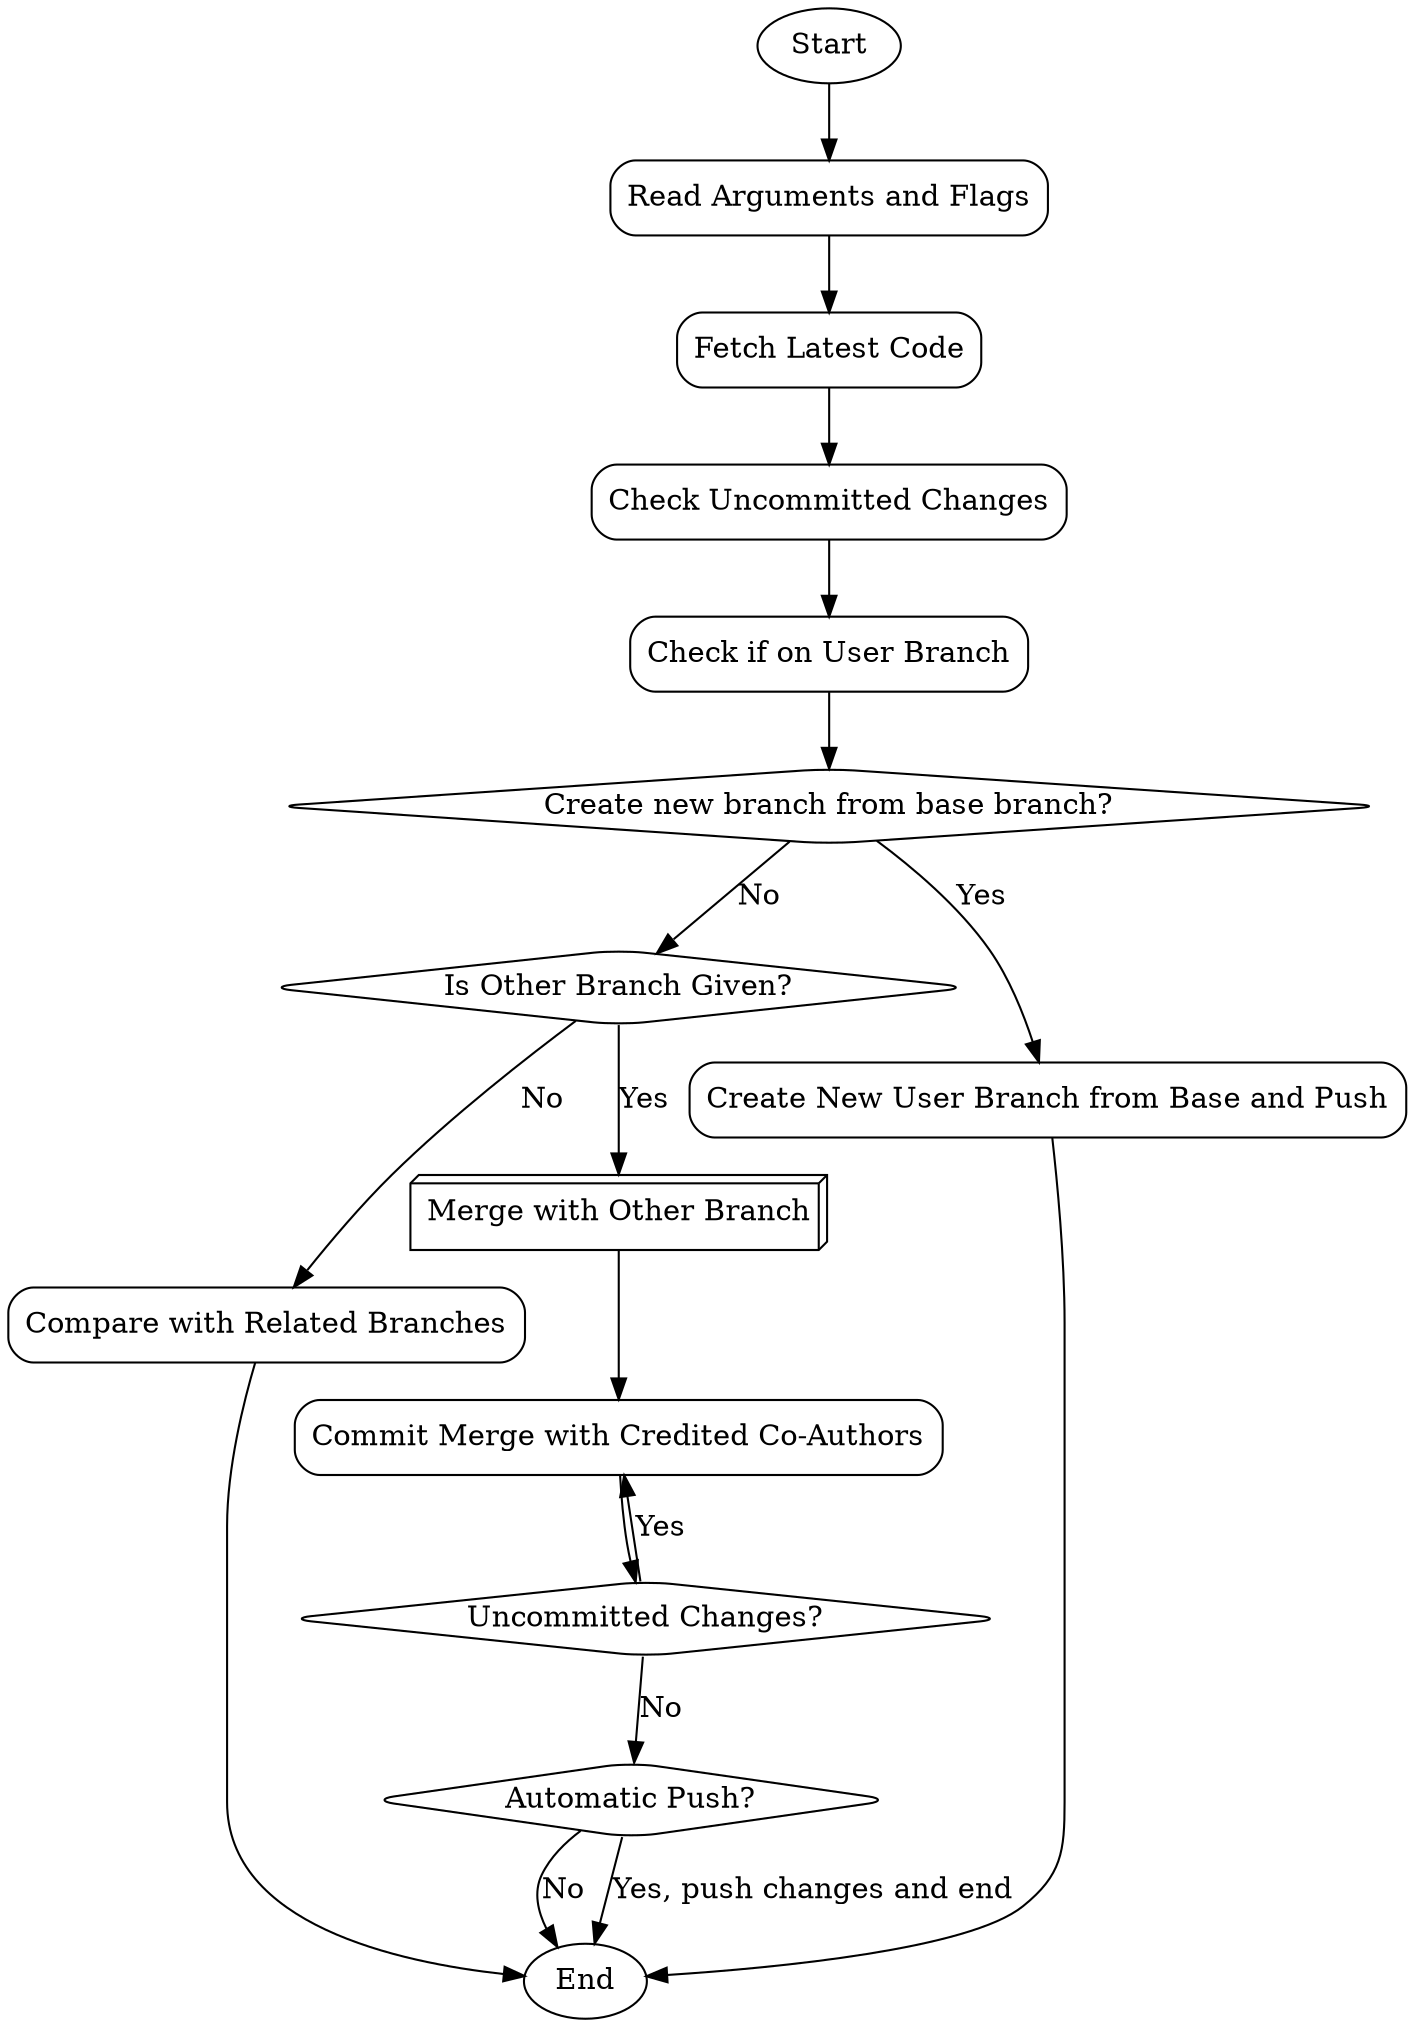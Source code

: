 digraph G {
    rankdir=TB;
    node [shape=box,  style="rounded", color="black"];
    edge [color="black", dir=forward];

    start [label="Start", shape=ellipse, color="black"];
    readArgs [label="Read Arguments and Flags"];
    fetchLatestCode [label="Fetch Latest Code"];
    checkUncommittedChanges [label="Check Uncommitted Changes"];
    checkUserBranch [label="Check if on User Branch"];

    condition_CreateNewBranchFromBase [label="Create new branch from base branch?", shape=diamond];
    condition_OtherBranchIsGiven [label="Is Other Branch Given?", shape=diamond];
    
    createNewBranch [label="Create New User Branch from Base and Push"];
    compareWithRelatedBranches [label="Compare with Related Branches"];

    mergeOtherBranch [label="Merge with Other Branch", shape=box3d];
    commitMerge [label="Commit Merge with Credited Co-Authors"];

    condition_UncommittedChangesAtEnd [label="Uncommitted Changes?", shape=diamond];
    condition_AutoPush [label="Automatic Push?", shape=diamond];

    end [label="End", shape=ellipse, color="black"];

    start -> readArgs -> fetchLatestCode -> checkUncommittedChanges -> checkUserBranch -> condition_CreateNewBranchFromBase;
    condition_CreateNewBranchFromBase -> createNewBranch [label="Yes"]; 
    condition_CreateNewBranchFromBase -> condition_OtherBranchIsGiven [label="No"];
    createNewBranch -> end;
    
    condition_OtherBranchIsGiven -> compareWithRelatedBranches [label="No"]; 
    condition_OtherBranchIsGiven -> mergeOtherBranch [label="Yes"];

    compareWithRelatedBranches -> end;

    mergeOtherBranch -> commitMerge -> condition_UncommittedChangesAtEnd;
    condition_UncommittedChangesAtEnd -> condition_AutoPush [label="No"];
    condition_UncommittedChangesAtEnd -> commitMerge [label="Yes"];

    condition_AutoPush -> end [label="No"];
    condition_AutoPush -> end [label="Yes, push changes and end"];
}

